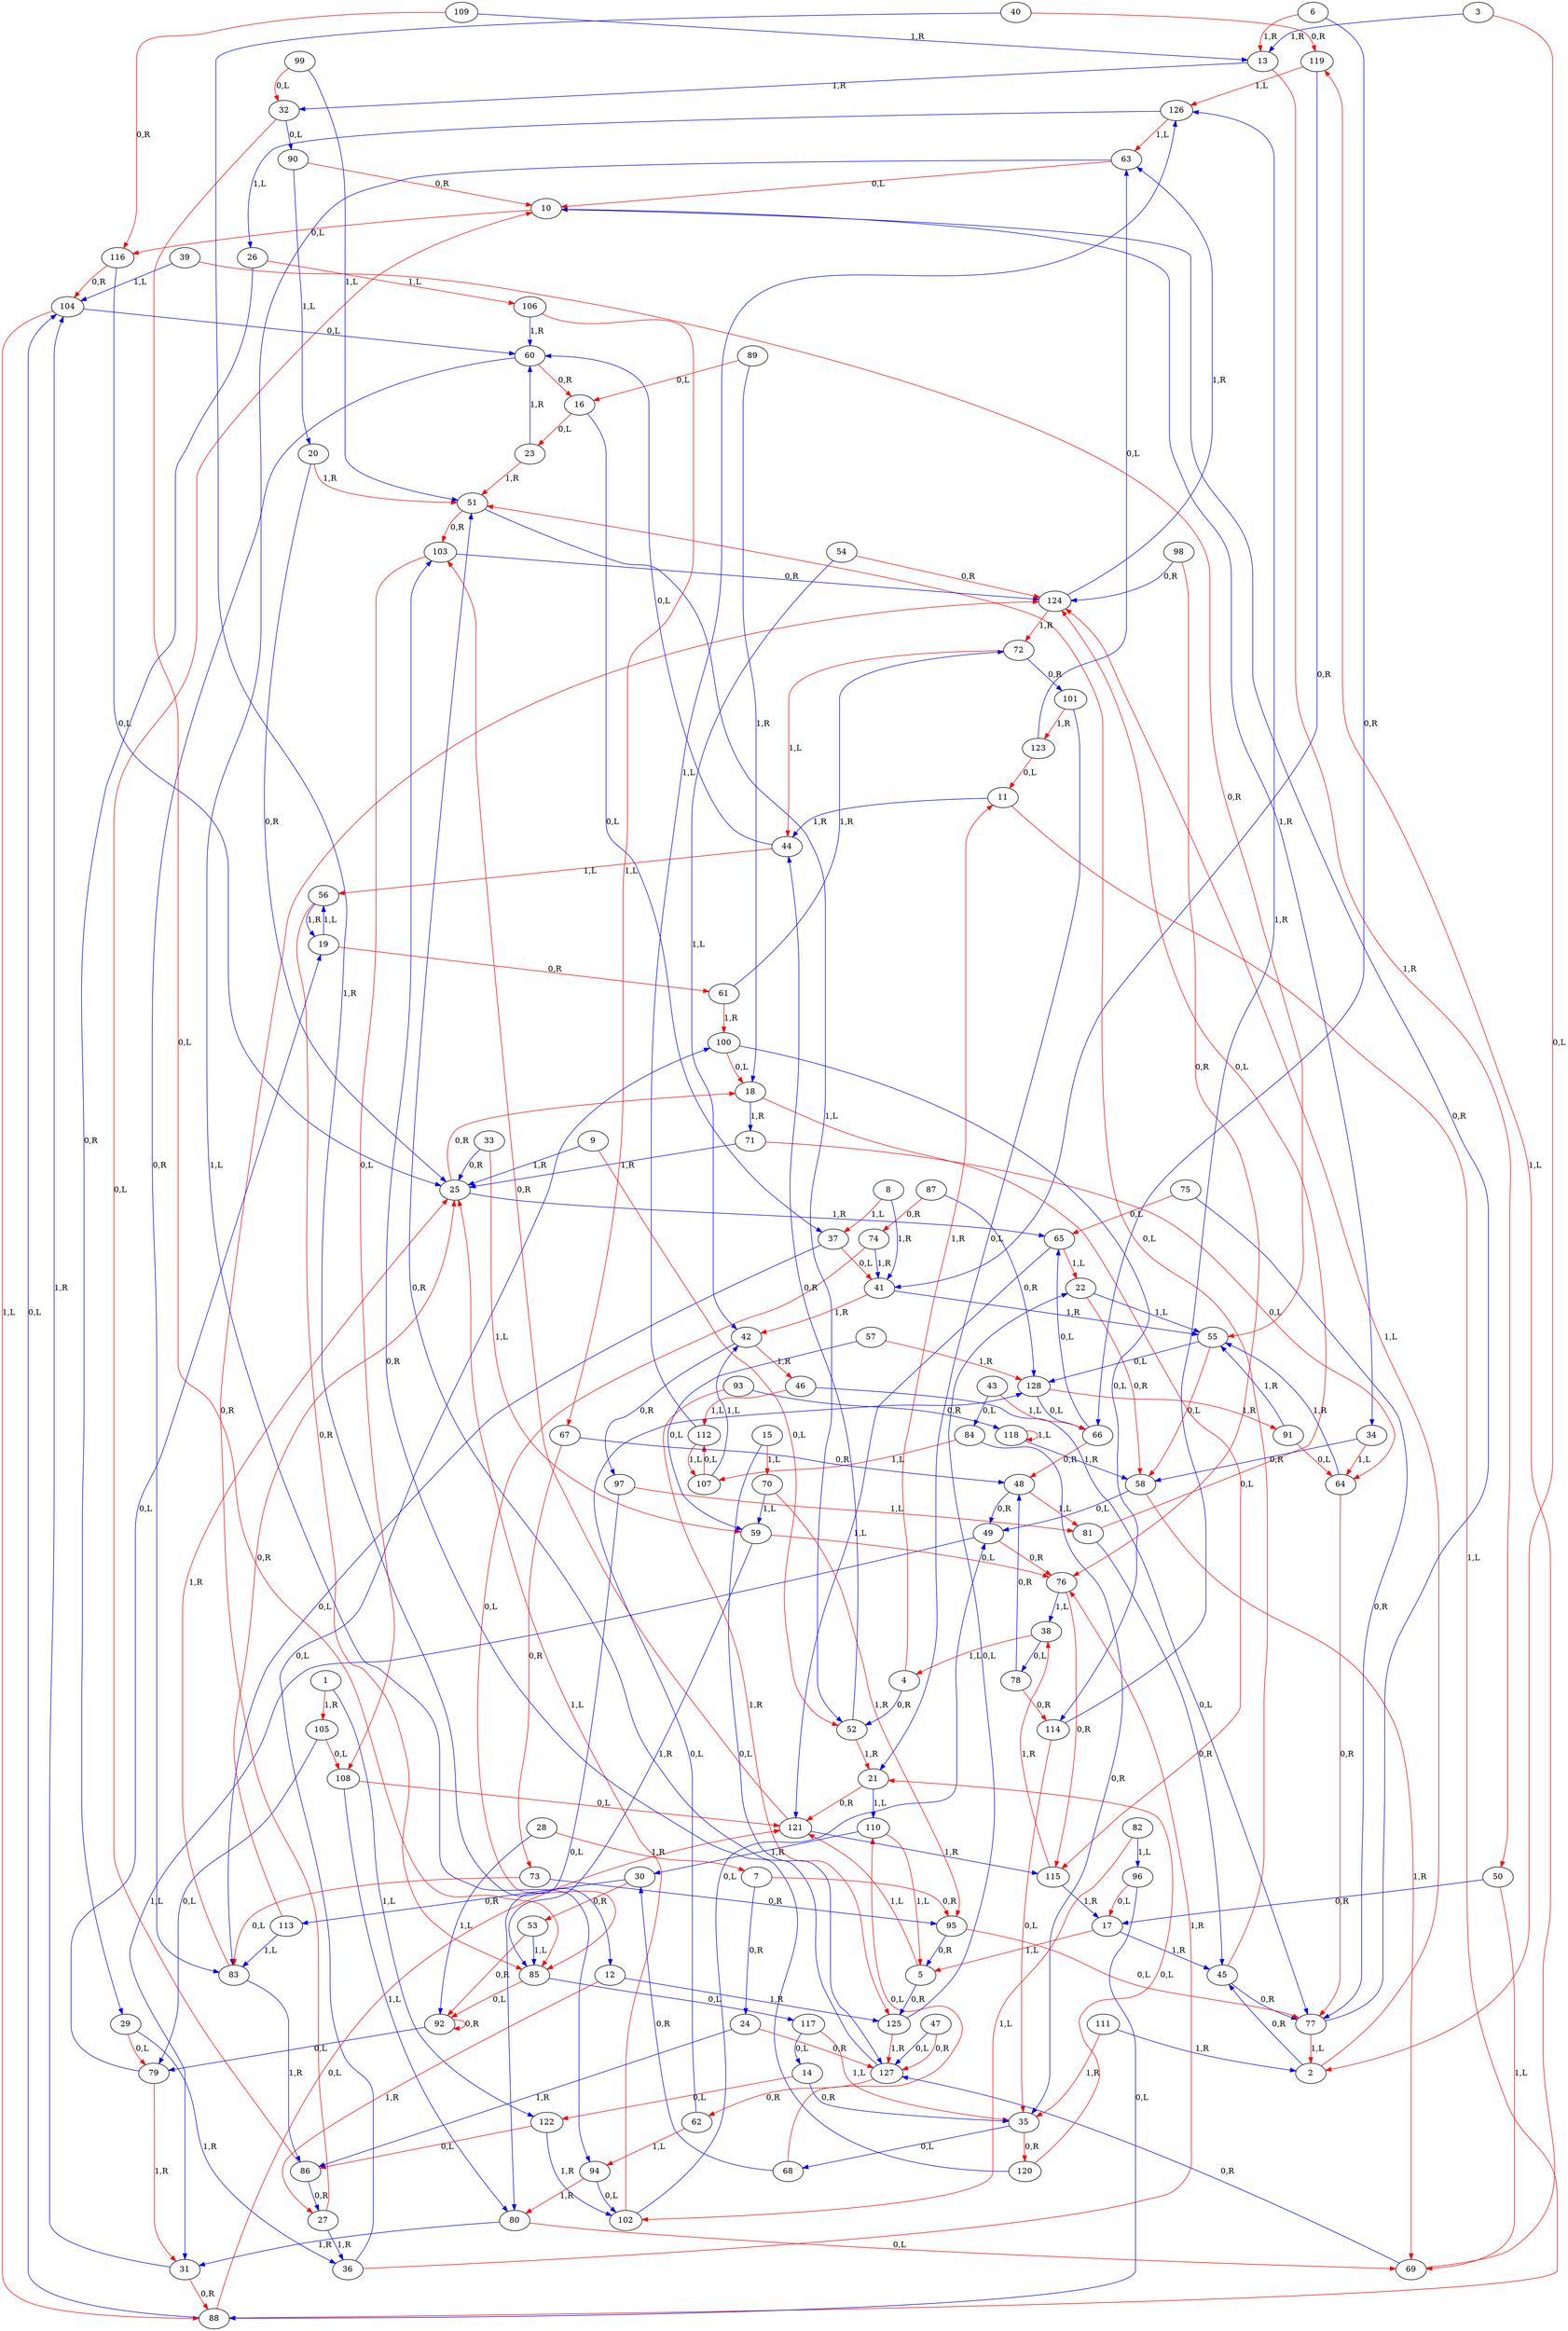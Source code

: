 digraph G{
119->126 [color=red,label="1,L"];
18->71 [color=blue,label="1,R"];
48->81 [color=red,label="1,L"];
81->45 [color=blue,label="0,R"];
102->49 [color=blue,label="0,L"];
35->68 [color=blue,label="0,L"];
65->22 [color=red,label="1,L"];
2->124 [color=red,label="1,L"];
119->41 [color=blue,label="0,R"];
19->61 [color=red,label="0,R"];
48->49 [color=blue,label="0,R"];
86->10 [color=red,label="0,L"];
103->108 [color=red,label="0,L"];
32->85 [color=red,label="0,L"];
65->121 [color=blue,label="1,L"];
2->45 [color=blue,label="0,R"];
116->104 [color=red,label="0,R"];
19->56 [color=blue,label="1,L"];
49->76 [color=red,label="0,R"];
86->27 [color=blue,label="0,R"];
32->90 [color=blue,label="0,L"];
70->95 [color=red,label="1,R"];
3->2 [color=red,label="0,L"];
103->124 [color=blue,label="0,R"];
116->25 [color=blue,label="0,L"];
16->23 [color=red,label="0,L"];
49->31 [color=blue,label="1,L"];
87->74 [color=red,label="0,R"];
33->59 [color=red,label="1,L"];
70->59 [color=blue,label="1,L"];
3->13 [color=blue,label="1,R"];
100->18 [color=red,label="0,L"];
117->35 [color=red,label="1,L"];
54->124 [color=red,label="0,R"];
87->128 [color=blue,label="0,R"];
16->37 [color=blue,label="0,L"];
33->25 [color=blue,label="0,R"];
71->64 [color=red,label="0,L"];
100->114 [color=blue,label="0,L"];
117->14 [color=blue,label="0,L"];
54->42 [color=blue,label="1,L"];
84->107 [color=red,label="1,L"];
17->5 [color=red,label="1,L"];
38->4 [color=red,label="1,L"];
71->25 [color=blue,label="1,R"];
101->123 [color=red,label="1,R"];
122->86 [color=red,label="0,L"];
55->58 [color=red,label="0,L"];
84->35 [color=blue,label="0,R"];
17->45 [color=blue,label="1,R"];
38->78 [color=blue,label="0,L"];
68->110 [color=red,label="0,L"];
1->105 [color=red,label="1,R"];
101->21 [color=blue,label="0,L"];
122->102 [color=blue,label="1,R"];
55->128 [color=blue,label="0,L"];
85->92 [color=red,label="0,L"];
22->58 [color=red,label="0,R"];
68->30 [color=blue,label="0,R"];
1->122 [color=blue,label="1,L"];
106->67 [color=red,label="1,L"];
39->55 [color=red,label="0,R"];
123->11 [color=red,label="0,L"];
52->21 [color=red,label="1,R"];
85->117 [color=blue,label="0,L"];
22->55 [color=blue,label="1,L"];
69->119 [color=red,label="1,L"];
6->13 [color=red,label="1,R"];
106->60 [color=blue,label="1,R"];
39->104 [color=blue,label="1,L"];
123->63 [color=blue,label="0,L"];
52->44 [color=blue,label="0,R"];
90->10 [color=red,label="0,R"];
23->51 [color=red,label="1,R"];
69->127 [color=blue,label="0,R"];
6->66 [color=blue,label="0,R"];
107->112 [color=red,label="0,L"];
36->76 [color=red,label="1,R"];
120->21 [color=red,label="0,L"];
53->92 [color=red,label="0,R"];
90->20 [color=blue,label="1,L"];
23->60 [color=blue,label="1,R"];
74->85 [color=red,label="0,L"];
7->95 [color=red,label="0,R"];
107->42 [color=blue,label="1,L"];
36->100 [color=blue,label="0,L"];
120->103 [color=blue,label="0,R"];
91->64 [color=red,label="0,L"];
20->51 [color=red,label="1,R"];
53->85 [color=blue,label="1,L"];
74->41 [color=blue,label="1,R"];
7->24 [color=blue,label="0,R"];
104->88 [color=red,label="1,L"];
37->41 [color=red,label="0,L"];
121->103 [color=red,label="0,R"];
91->55 [color=blue,label="1,R"];
20->25 [color=blue,label="0,R"];
58->69 [color=red,label="1,R"];
75->65 [color=red,label="0,L"];
4->11 [color=red,label="1,R"];
104->60 [color=blue,label="0,L"];
37->83 [color=blue,label="0,L"];
121->115 [color=blue,label="1,R"];
88->121 [color=red,label="0,L"];
21->121 [color=red,label="0,R"];
58->49 [color=blue,label="0,L"];
75->77 [color=blue,label="0,R"];
4->52 [color=blue,label="0,R"];
105->108 [color=red,label="0,L"];
42->46 [color=red,label="1,R"];
126->63 [color=red,label="1,L"];
88->104 [color=blue,label="0,L"];
21->110 [color=blue,label="1,L"];
59->76 [color=red,label="0,L"];
5->121 [color=red,label="1,L"];
105->79 [color=blue,label="0,L"];
42->97 [color=blue,label="0,R"];
72->44 [color=red,label="1,L"];
126->26 [color=blue,label="1,L"];
89->16 [color=red,label="0,L"];
26->106 [color=red,label="1,L"];
59->85 [color=blue,label="1,R"];
5->125 [color=blue,label="0,R"];
110->5 [color=red,label="1,L"];
43->66 [color=red,label="1,L"];
72->101 [color=blue,label="0,R"];
127->62 [color=red,label="0,R"];
89->18 [color=blue,label="1,R"];
26->29 [color=blue,label="0,R"];
56->85 [color=red,label="0,R"];
10->116 [color=red,label="0,L"];
110->30 [color=blue,label="1,R"];
43->84 [color=blue,label="0,L"];
73->83 [color=red,label="0,L"];
127->51 [color=blue,label="0,R"];
94->80 [color=red,label="1,R"];
27->124 [color=red,label="0,R"];
56->19 [color=blue,label="1,R"];
10->34 [color=blue,label="1,R"];
111->35 [color=red,label="1,R"];
40->119 [color=red,label="0,R"];
73->95 [color=blue,label="0,R"];
124->72 [color=red,label="1,R"];
27->36 [color=blue,label="1,R"];
57->128 [color=red,label="1,R"];
94->102 [color=blue,label="0,L"];
111->2 [color=blue,label="1,R"];
40->12 [color=blue,label="1,R"];
78->114 [color=red,label="0,R"];
11->88 [color=red,label="1,L"];
124->63 [color=blue,label="1,R"];
24->127 [color=red,label="0,R"];
57->59 [color=blue,label="0,L"];
95->77 [color=red,label="0,L"];
108->121 [color=red,label="0,L"];
41->42 [color=red,label="1,R"];
78->48 [color=blue,label="0,R"];
11->44 [color=blue,label="1,R"];
125->127 [color=red,label="1,R"];
24->86 [color=blue,label="1,R"];
62->94 [color=red,label="1,L"];
95->5 [color=blue,label="0,R"];
108->80 [color=blue,label="1,L"];
41->55 [color=blue,label="1,R"];
79->31 [color=red,label="1,R"];
8->37 [color=red,label="1,L"];
125->22 [color=blue,label="0,L"];
25->18 [color=red,label="0,R"];
62->128 [color=blue,label="0,L"];
92->92 [color=red,label="0,R"];
46->112 [color=red,label="1,L"];
79->19 [color=blue,label="0,L"];
8->41 [color=blue,label="1,R"];
109->116 [color=red,label="0,R"];
63->10 [color=red,label="0,L"];
92->79 [color=blue,label="0,L"];
25->65 [color=blue,label="1,R"];
46->77 [color=blue,label="0,L"];
76->115 [color=red,label="0,R"];
9->52 [color=red,label="0,L"];
109->13 [color=blue,label="1,R"];
63->94 [color=blue,label="1,L"];
93->125 [color=red,label="1,R"];
30->53 [color=red,label="0,R"];
114->35 [color=red,label="0,L"];
47->127 [color=red,label="0,R"];
76->38 [color=blue,label="1,L"];
9->25 [color=blue,label="1,R"];
60->16 [color=red,label="0,R"];
93->118 [color=blue,label="0,R"];
30->113 [color=blue,label="0,R"];
114->126 [color=blue,label="1,R"];
47->127 [color=blue,label="0,L"];
77->2 [color=red,label="1,L"];
14->122 [color=red,label="0,L"];
60->83 [color=blue,label="0,R"];
98->76 [color=red,label="0,R"];
31->88 [color=red,label="0,R"];
115->38 [color=red,label="1,R"];
77->10 [color=blue,label="0,R"];
14->35 [color=blue,label="0,R"];
44->56 [color=red,label="1,L"];
128->91 [color=red,label="1,R"];
61->100 [color=red,label="1,R"];
98->124 [color=blue,label="0,R"];
31->104 [color=blue,label="1,R"];
115->17 [color=blue,label="1,R"];
82->102 [color=red,label="1,L"];
15->70 [color=red,label="1,L"];
44->60 [color=blue,label="0,L"];
128->66 [color=blue,label="0,L"];
61->72 [color=blue,label="1,R"];
99->32 [color=red,label="0,L"];
28->7 [color=red,label="1,R"];
112->107 [color=red,label="1,L"];
82->96 [color=blue,label="1,L"];
15->127 [color=blue,label="0,L"];
45->51 [color=red,label="0,L"];
66->48 [color=red,label="0,R"];
99->51 [color=blue,label="1,L"];
28->92 [color=blue,label="1,L"];
112->126 [color=blue,label="1,L"];
83->25 [color=red,label="1,R"];
12->27 [color=red,label="1,R"];
45->77 [color=blue,label="0,R"];
96->17 [color=red,label="0,L"];
29->79 [color=red,label="0,L"];
66->65 [color=blue,label="0,L"];
113->25 [color=red,label="0,R"];
83->86 [color=blue,label="1,R"];
12->125 [color=blue,label="1,R"];
50->69 [color=red,label="1,L"];
96->88 [color=blue,label="0,L"];
29->36 [color=blue,label="1,R"];
67->73 [color=red,label="0,R"];
113->83 [color=blue,label="1,L"];
80->69 [color=red,label="0,L"];
13->50 [color=red,label="1,R"];
50->17 [color=blue,label="0,R"];
97->81 [color=red,label="1,L"];
34->64 [color=red,label="1,L"];
67->48 [color=blue,label="0,R"];
118->118 [color=red,label="1,L"];
80->31 [color=blue,label="1,R"];
13->32 [color=blue,label="1,R"];
51->103 [color=red,label="0,R"];
97->80 [color=blue,label="0,L"];
34->58 [color=blue,label="0,R"];
64->77 [color=red,label="0,R"];
118->58 [color=blue,label="1,R"];
18->115 [color=red,label="0,L"];
51->52 [color=blue,label="1,L"];
81->124 [color=red,label="0,L"];
102->25 [color=red,label="1,L"];
35->120 [color=red,label="0,R"];
64->55 [color=blue,label="1,R"];
}